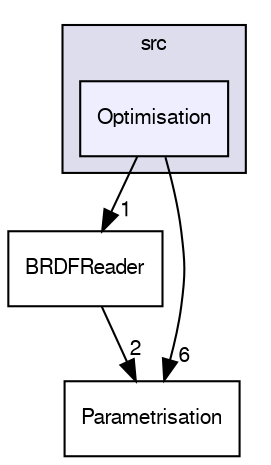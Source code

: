 digraph "Optimisation" {
  compound=true
  node [ fontsize="10", fontname="FreeSans"];
  edge [ labelfontsize="10", labelfontname="FreeSans"];
  subgraph clusterdir_91400285565c7420929e76e03301d041 {
    graph [ bgcolor="#ddddee", pencolor="black", label="src" fontname="FreeSans", fontsize="10", URL="dir_91400285565c7420929e76e03301d041.html"]
  dir_f6289dcdc197149adc4703f4a1e31551 [shape=box, label="Optimisation", style="filled", fillcolor="#eeeeff", pencolor="black", URL="dir_f6289dcdc197149adc4703f4a1e31551.html"];
  }
  dir_2b94db6e84339b4a935ae0cee470426e [shape=box label="BRDFReader" URL="dir_2b94db6e84339b4a935ae0cee470426e.html"];
  dir_5dc37d8b5cf0675cf1937de4f7aaf759 [shape=box label="Parametrisation" URL="dir_5dc37d8b5cf0675cf1937de4f7aaf759.html"];
  dir_2b94db6e84339b4a935ae0cee470426e->dir_5dc37d8b5cf0675cf1937de4f7aaf759 [headlabel="2", labeldistance=1.5 headhref="dir_000011_000012.html"];
  dir_f6289dcdc197149adc4703f4a1e31551->dir_2b94db6e84339b4a935ae0cee470426e [headlabel="1", labeldistance=1.5 headhref="dir_000010_000011.html"];
  dir_f6289dcdc197149adc4703f4a1e31551->dir_5dc37d8b5cf0675cf1937de4f7aaf759 [headlabel="6", labeldistance=1.5 headhref="dir_000010_000012.html"];
}
